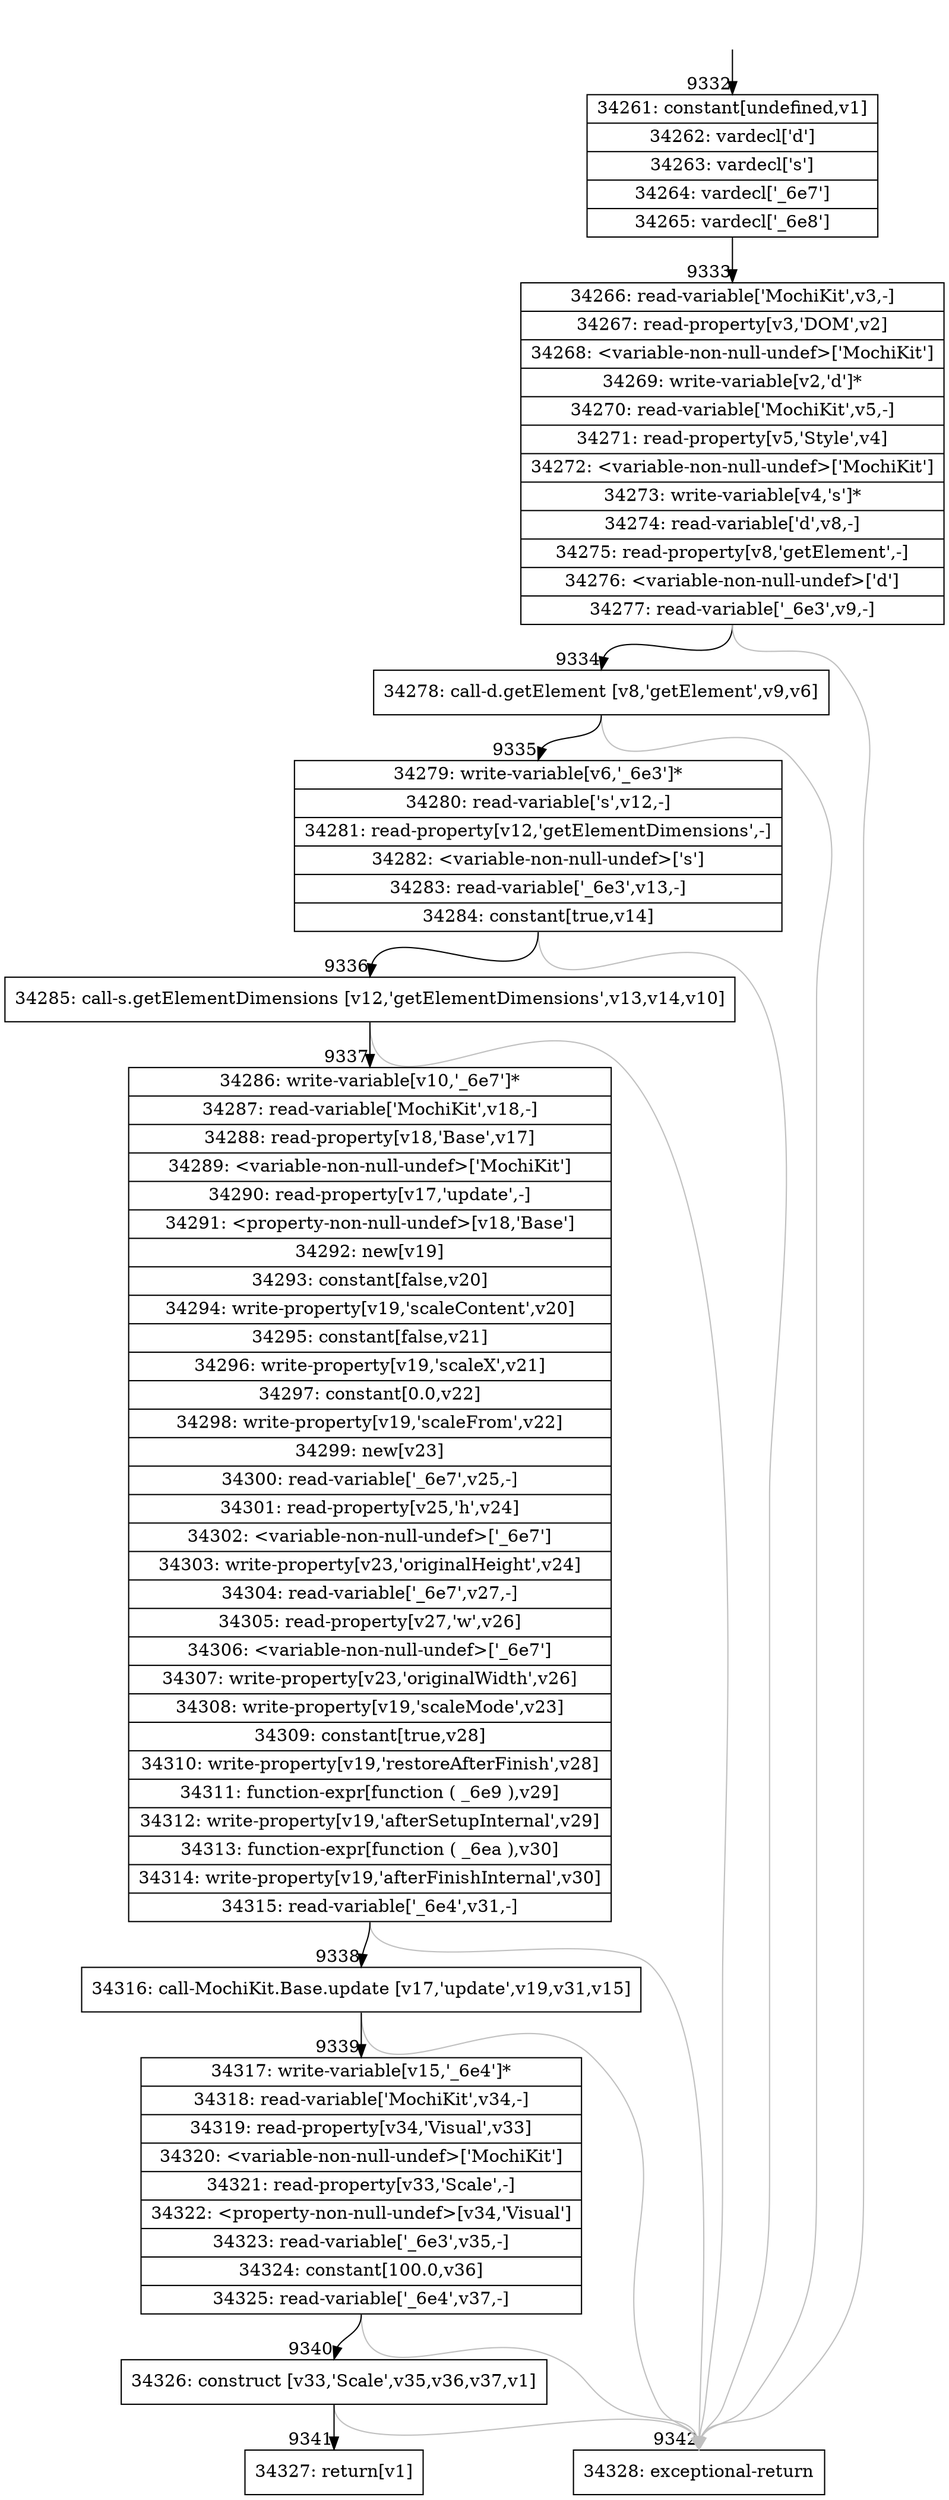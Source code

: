 digraph {
rankdir="TD"
BB_entry648[shape=none,label=""];
BB_entry648 -> BB9332 [tailport=s, headport=n, headlabel="    9332"]
BB9332 [shape=record label="{34261: constant[undefined,v1]|34262: vardecl['d']|34263: vardecl['s']|34264: vardecl['_6e7']|34265: vardecl['_6e8']}" ] 
BB9332 -> BB9333 [tailport=s, headport=n, headlabel="      9333"]
BB9333 [shape=record label="{34266: read-variable['MochiKit',v3,-]|34267: read-property[v3,'DOM',v2]|34268: \<variable-non-null-undef\>['MochiKit']|34269: write-variable[v2,'d']*|34270: read-variable['MochiKit',v5,-]|34271: read-property[v5,'Style',v4]|34272: \<variable-non-null-undef\>['MochiKit']|34273: write-variable[v4,'s']*|34274: read-variable['d',v8,-]|34275: read-property[v8,'getElement',-]|34276: \<variable-non-null-undef\>['d']|34277: read-variable['_6e3',v9,-]}" ] 
BB9333 -> BB9334 [tailport=s, headport=n, headlabel="      9334"]
BB9333 -> BB9342 [tailport=s, headport=n, color=gray, headlabel="      9342"]
BB9334 [shape=record label="{34278: call-d.getElement [v8,'getElement',v9,v6]}" ] 
BB9334 -> BB9335 [tailport=s, headport=n, headlabel="      9335"]
BB9334 -> BB9342 [tailport=s, headport=n, color=gray]
BB9335 [shape=record label="{34279: write-variable[v6,'_6e3']*|34280: read-variable['s',v12,-]|34281: read-property[v12,'getElementDimensions',-]|34282: \<variable-non-null-undef\>['s']|34283: read-variable['_6e3',v13,-]|34284: constant[true,v14]}" ] 
BB9335 -> BB9336 [tailport=s, headport=n, headlabel="      9336"]
BB9335 -> BB9342 [tailport=s, headport=n, color=gray]
BB9336 [shape=record label="{34285: call-s.getElementDimensions [v12,'getElementDimensions',v13,v14,v10]}" ] 
BB9336 -> BB9337 [tailport=s, headport=n, headlabel="      9337"]
BB9336 -> BB9342 [tailport=s, headport=n, color=gray]
BB9337 [shape=record label="{34286: write-variable[v10,'_6e7']*|34287: read-variable['MochiKit',v18,-]|34288: read-property[v18,'Base',v17]|34289: \<variable-non-null-undef\>['MochiKit']|34290: read-property[v17,'update',-]|34291: \<property-non-null-undef\>[v18,'Base']|34292: new[v19]|34293: constant[false,v20]|34294: write-property[v19,'scaleContent',v20]|34295: constant[false,v21]|34296: write-property[v19,'scaleX',v21]|34297: constant[0.0,v22]|34298: write-property[v19,'scaleFrom',v22]|34299: new[v23]|34300: read-variable['_6e7',v25,-]|34301: read-property[v25,'h',v24]|34302: \<variable-non-null-undef\>['_6e7']|34303: write-property[v23,'originalHeight',v24]|34304: read-variable['_6e7',v27,-]|34305: read-property[v27,'w',v26]|34306: \<variable-non-null-undef\>['_6e7']|34307: write-property[v23,'originalWidth',v26]|34308: write-property[v19,'scaleMode',v23]|34309: constant[true,v28]|34310: write-property[v19,'restoreAfterFinish',v28]|34311: function-expr[function ( _6e9 ),v29]|34312: write-property[v19,'afterSetupInternal',v29]|34313: function-expr[function ( _6ea ),v30]|34314: write-property[v19,'afterFinishInternal',v30]|34315: read-variable['_6e4',v31,-]}" ] 
BB9337 -> BB9338 [tailport=s, headport=n, headlabel="      9338"]
BB9337 -> BB9342 [tailport=s, headport=n, color=gray]
BB9338 [shape=record label="{34316: call-MochiKit.Base.update [v17,'update',v19,v31,v15]}" ] 
BB9338 -> BB9339 [tailport=s, headport=n, headlabel="      9339"]
BB9338 -> BB9342 [tailport=s, headport=n, color=gray]
BB9339 [shape=record label="{34317: write-variable[v15,'_6e4']*|34318: read-variable['MochiKit',v34,-]|34319: read-property[v34,'Visual',v33]|34320: \<variable-non-null-undef\>['MochiKit']|34321: read-property[v33,'Scale',-]|34322: \<property-non-null-undef\>[v34,'Visual']|34323: read-variable['_6e3',v35,-]|34324: constant[100.0,v36]|34325: read-variable['_6e4',v37,-]}" ] 
BB9339 -> BB9340 [tailport=s, headport=n, headlabel="      9340"]
BB9339 -> BB9342 [tailport=s, headport=n, color=gray]
BB9340 [shape=record label="{34326: construct [v33,'Scale',v35,v36,v37,v1]}" ] 
BB9340 -> BB9341 [tailport=s, headport=n, headlabel="      9341"]
BB9340 -> BB9342 [tailport=s, headport=n, color=gray]
BB9341 [shape=record label="{34327: return[v1]}" ] 
BB9342 [shape=record label="{34328: exceptional-return}" ] 
//#$~ 6638
}
